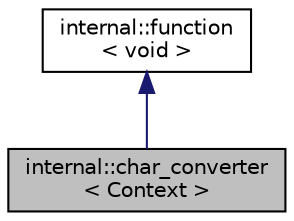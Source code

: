 digraph "internal::char_converter&lt; Context &gt;"
{
  edge [fontname="Helvetica",fontsize="10",labelfontname="Helvetica",labelfontsize="10"];
  node [fontname="Helvetica",fontsize="10",shape=record];
  Node1 [label="internal::char_converter\l\< Context \>",height=0.2,width=0.4,color="black", fillcolor="grey75", style="filled" fontcolor="black"];
  Node2 -> Node1 [dir="back",color="midnightblue",fontsize="10",style="solid",fontname="Helvetica"];
  Node2 [label="internal::function\l\< void \>",height=0.2,width=0.4,color="black", fillcolor="white", style="filled",URL="$structinternal_1_1function.html"];
}
